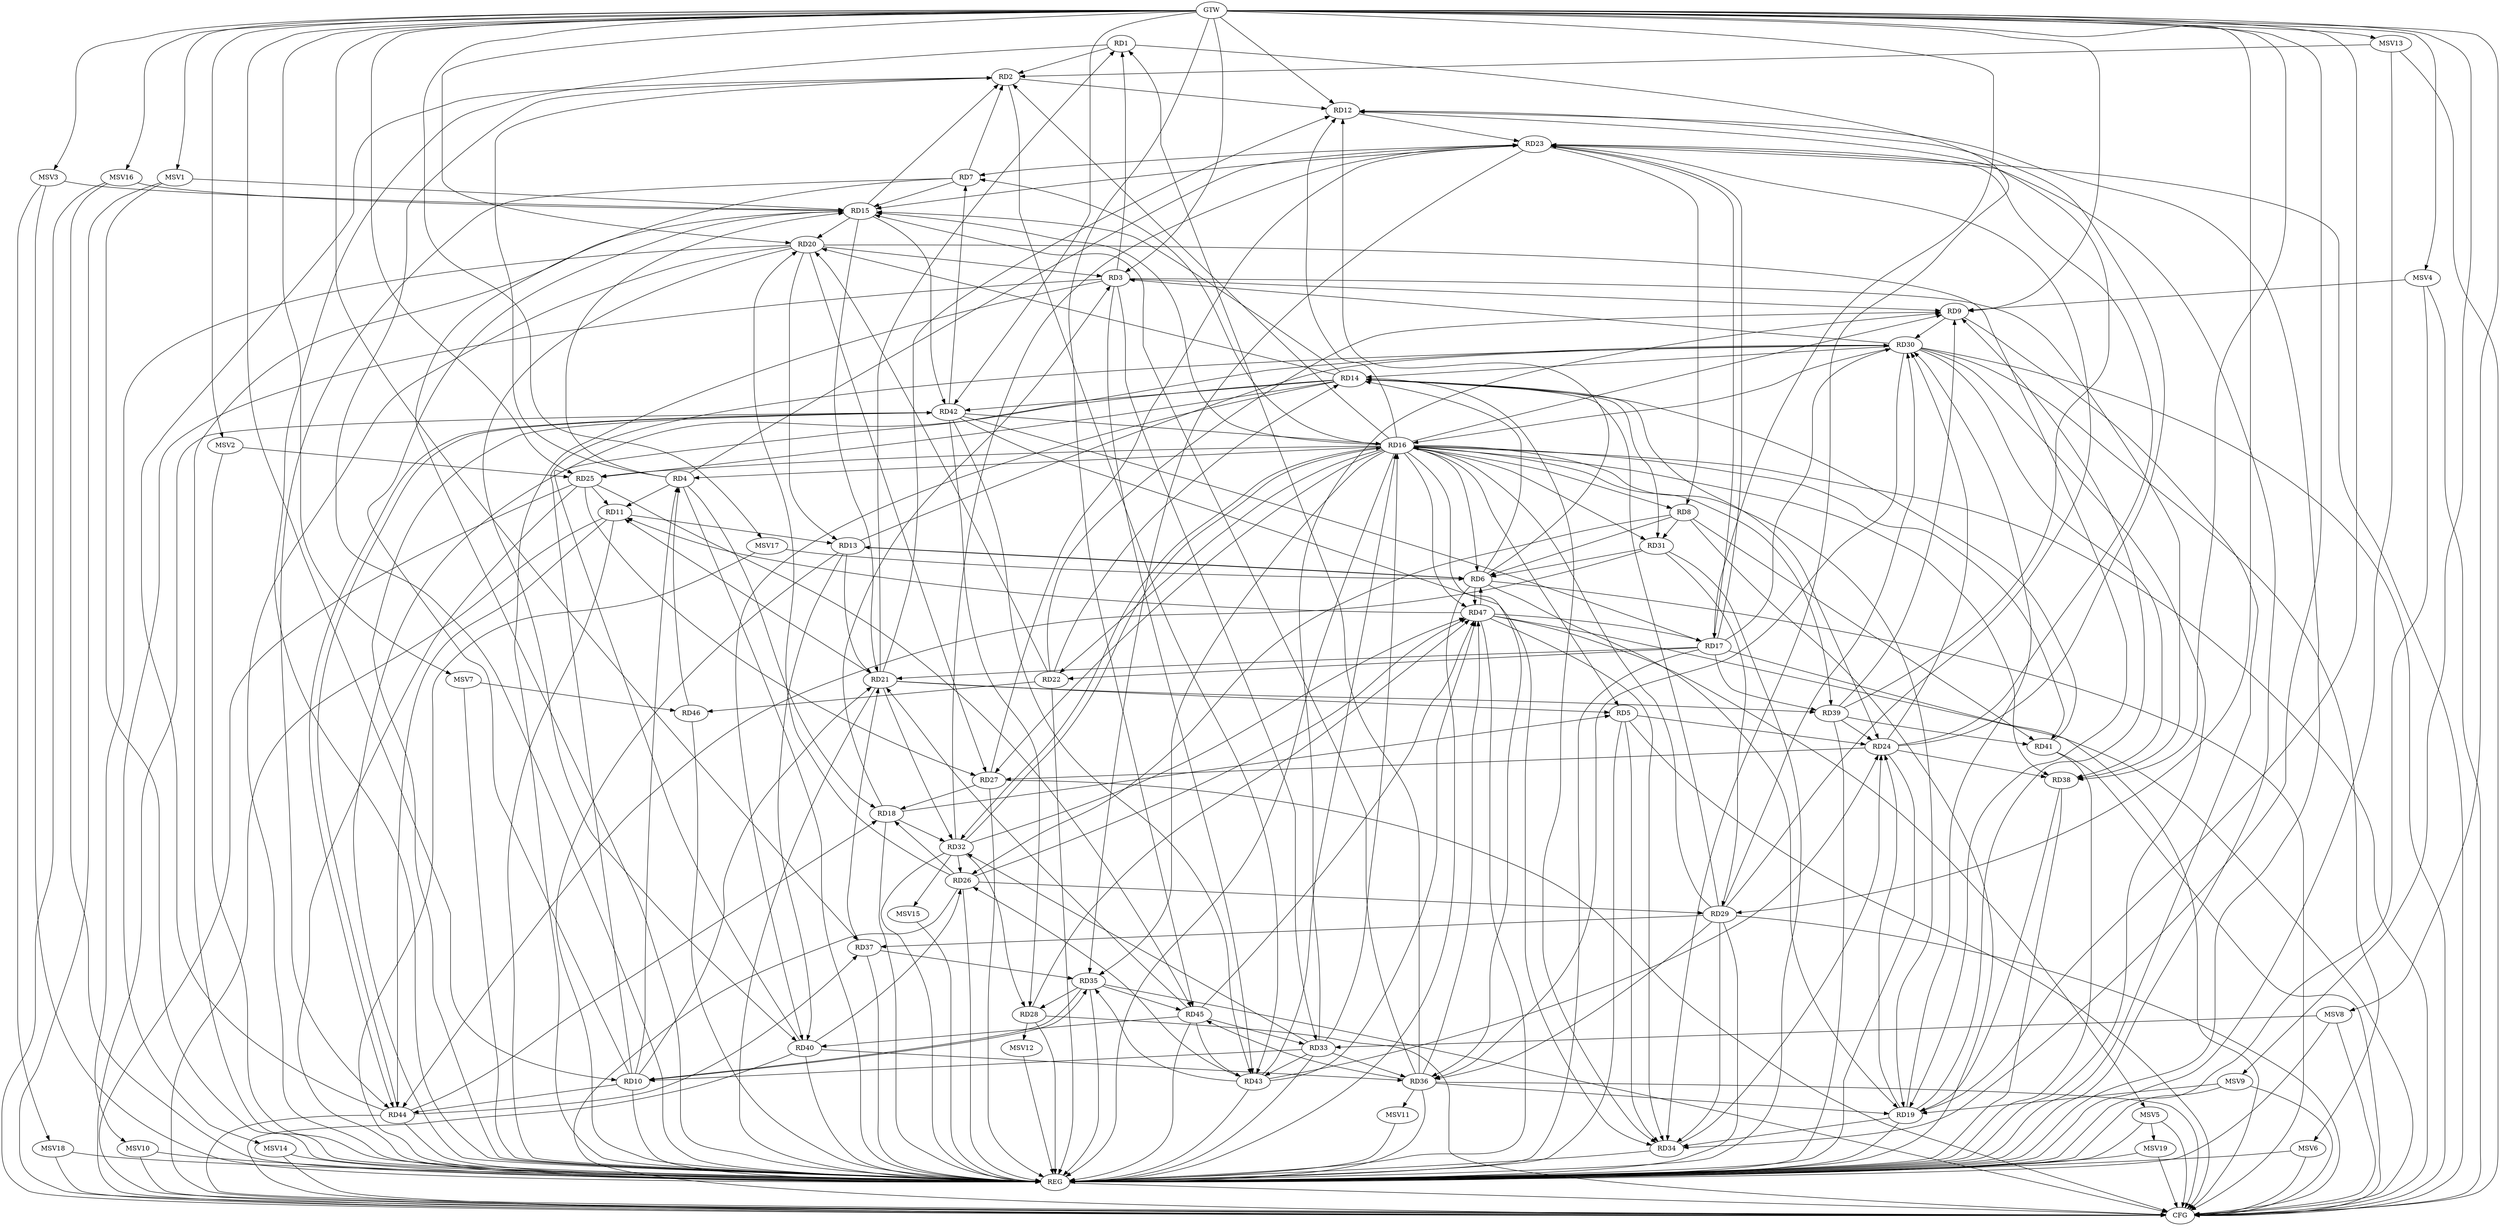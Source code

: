 strict digraph G {
  RD1 [ label="RD1" ];
  RD2 [ label="RD2" ];
  RD3 [ label="RD3" ];
  RD4 [ label="RD4" ];
  RD5 [ label="RD5" ];
  RD6 [ label="RD6" ];
  RD7 [ label="RD7" ];
  RD8 [ label="RD8" ];
  RD9 [ label="RD9" ];
  RD10 [ label="RD10" ];
  RD11 [ label="RD11" ];
  RD12 [ label="RD12" ];
  RD13 [ label="RD13" ];
  RD14 [ label="RD14" ];
  RD15 [ label="RD15" ];
  RD16 [ label="RD16" ];
  RD17 [ label="RD17" ];
  RD18 [ label="RD18" ];
  RD19 [ label="RD19" ];
  RD20 [ label="RD20" ];
  RD21 [ label="RD21" ];
  RD22 [ label="RD22" ];
  RD23 [ label="RD23" ];
  RD24 [ label="RD24" ];
  RD25 [ label="RD25" ];
  RD26 [ label="RD26" ];
  RD27 [ label="RD27" ];
  RD28 [ label="RD28" ];
  RD29 [ label="RD29" ];
  RD30 [ label="RD30" ];
  RD31 [ label="RD31" ];
  RD32 [ label="RD32" ];
  RD33 [ label="RD33" ];
  RD34 [ label="RD34" ];
  RD35 [ label="RD35" ];
  RD36 [ label="RD36" ];
  RD37 [ label="RD37" ];
  RD38 [ label="RD38" ];
  RD39 [ label="RD39" ];
  RD40 [ label="RD40" ];
  RD41 [ label="RD41" ];
  RD42 [ label="RD42" ];
  RD43 [ label="RD43" ];
  RD44 [ label="RD44" ];
  RD45 [ label="RD45" ];
  RD46 [ label="RD46" ];
  RD47 [ label="RD47" ];
  GTW [ label="GTW" ];
  REG [ label="REG" ];
  CFG [ label="CFG" ];
  MSV1 [ label="MSV1" ];
  MSV2 [ label="MSV2" ];
  MSV3 [ label="MSV3" ];
  MSV4 [ label="MSV4" ];
  MSV5 [ label="MSV5" ];
  MSV6 [ label="MSV6" ];
  MSV7 [ label="MSV7" ];
  MSV8 [ label="MSV8" ];
  MSV9 [ label="MSV9" ];
  MSV10 [ label="MSV10" ];
  MSV11 [ label="MSV11" ];
  MSV12 [ label="MSV12" ];
  MSV13 [ label="MSV13" ];
  MSV14 [ label="MSV14" ];
  MSV15 [ label="MSV15" ];
  MSV16 [ label="MSV16" ];
  MSV17 [ label="MSV17" ];
  MSV18 [ label="MSV18" ];
  MSV19 [ label="MSV19" ];
  RD1 -> RD2;
  RD3 -> RD1;
  RD21 -> RD1;
  RD1 -> RD34;
  RD36 -> RD1;
  RD4 -> RD2;
  RD7 -> RD2;
  RD2 -> RD12;
  RD15 -> RD2;
  RD16 -> RD2;
  RD2 -> RD43;
  RD44 -> RD2;
  RD3 -> RD9;
  RD18 -> RD3;
  RD20 -> RD3;
  RD30 -> RD3;
  RD3 -> RD33;
  RD3 -> RD38;
  RD3 -> RD43;
  RD10 -> RD4;
  RD4 -> RD11;
  RD4 -> RD15;
  RD16 -> RD4;
  RD4 -> RD18;
  RD4 -> RD23;
  RD46 -> RD4;
  RD16 -> RD5;
  RD18 -> RD5;
  RD21 -> RD5;
  RD5 -> RD24;
  RD5 -> RD34;
  RD8 -> RD6;
  RD6 -> RD12;
  RD6 -> RD13;
  RD13 -> RD6;
  RD6 -> RD14;
  RD16 -> RD6;
  RD6 -> RD19;
  RD31 -> RD6;
  RD6 -> RD47;
  RD47 -> RD6;
  RD7 -> RD15;
  RD16 -> RD7;
  RD23 -> RD7;
  RD42 -> RD7;
  RD7 -> RD44;
  RD23 -> RD8;
  RD8 -> RD26;
  RD8 -> RD31;
  RD8 -> RD41;
  RD19 -> RD9;
  RD22 -> RD9;
  RD9 -> RD30;
  RD33 -> RD9;
  RD39 -> RD9;
  RD10 -> RD15;
  RD10 -> RD21;
  RD10 -> RD30;
  RD33 -> RD10;
  RD10 -> RD35;
  RD35 -> RD10;
  RD10 -> RD44;
  RD11 -> RD13;
  RD21 -> RD11;
  RD25 -> RD11;
  RD11 -> RD44;
  RD47 -> RD11;
  RD16 -> RD12;
  RD21 -> RD12;
  RD12 -> RD23;
  RD24 -> RD12;
  RD39 -> RD12;
  RD20 -> RD13;
  RD13 -> RD21;
  RD13 -> RD30;
  RD13 -> RD40;
  RD14 -> RD15;
  RD14 -> RD20;
  RD22 -> RD14;
  RD14 -> RD24;
  RD14 -> RD25;
  RD29 -> RD14;
  RD30 -> RD14;
  RD14 -> RD31;
  RD14 -> RD34;
  RD14 -> RD40;
  RD41 -> RD14;
  RD14 -> RD42;
  RD15 -> RD20;
  RD15 -> RD21;
  RD23 -> RD15;
  RD36 -> RD15;
  RD15 -> RD42;
  RD16 -> RD19;
  RD29 -> RD16;
  RD30 -> RD16;
  RD32 -> RD16;
  RD33 -> RD16;
  RD16 -> RD36;
  RD16 -> RD38;
  RD42 -> RD16;
  RD43 -> RD16;
  RD16 -> RD47;
  RD17 -> RD21;
  RD17 -> RD22;
  RD17 -> RD23;
  RD23 -> RD17;
  RD17 -> RD30;
  RD17 -> RD39;
  RD42 -> RD17;
  RD47 -> RD17;
  RD26 -> RD18;
  RD27 -> RD18;
  RD18 -> RD32;
  RD44 -> RD18;
  RD20 -> RD19;
  RD19 -> RD24;
  RD19 -> RD30;
  RD19 -> RD34;
  RD36 -> RD19;
  RD38 -> RD19;
  RD22 -> RD20;
  RD26 -> RD20;
  RD20 -> RD27;
  RD20 -> RD40;
  RD21 -> RD32;
  RD37 -> RD21;
  RD21 -> RD39;
  RD45 -> RD21;
  RD22 -> RD46;
  RD24 -> RD23;
  RD27 -> RD23;
  RD29 -> RD23;
  RD32 -> RD23;
  RD23 -> RD35;
  RD24 -> RD27;
  RD24 -> RD30;
  RD34 -> RD24;
  RD24 -> RD38;
  RD39 -> RD24;
  RD43 -> RD24;
  RD25 -> RD27;
  RD25 -> RD45;
  RD26 -> RD29;
  RD32 -> RD26;
  RD40 -> RD26;
  RD43 -> RD26;
  RD26 -> RD47;
  RD32 -> RD28;
  RD35 -> RD28;
  RD42 -> RD28;
  RD28 -> RD47;
  RD29 -> RD30;
  RD31 -> RD29;
  RD29 -> RD34;
  RD29 -> RD36;
  RD29 -> RD37;
  RD30 -> RD36;
  RD30 -> RD38;
  RD40 -> RD30;
  RD31 -> RD44;
  RD33 -> RD32;
  RD32 -> RD47;
  RD33 -> RD36;
  RD33 -> RD43;
  RD45 -> RD33;
  RD42 -> RD34;
  RD47 -> RD34;
  RD37 -> RD35;
  RD43 -> RD35;
  RD35 -> RD45;
  RD40 -> RD36;
  RD36 -> RD45;
  RD36 -> RD47;
  RD44 -> RD37;
  RD39 -> RD41;
  RD45 -> RD40;
  RD42 -> RD43;
  RD42 -> RD44;
  RD44 -> RD42;
  RD45 -> RD43;
  RD43 -> RD47;
  RD45 -> RD47;
  GTW -> RD25;
  GTW -> RD10;
  GTW -> RD29;
  GTW -> RD3;
  GTW -> RD19;
  GTW -> RD9;
  GTW -> RD17;
  GTW -> RD20;
  GTW -> RD38;
  GTW -> RD12;
  GTW -> RD37;
  GTW -> RD42;
  GTW -> RD45;
  GTW -> RD34;
  RD1 -> REG;
  RD2 -> REG;
  RD3 -> REG;
  RD4 -> REG;
  RD5 -> REG;
  RD6 -> REG;
  RD7 -> REG;
  RD8 -> REG;
  RD9 -> REG;
  RD10 -> REG;
  RD11 -> REG;
  RD12 -> REG;
  RD13 -> REG;
  RD14 -> REG;
  RD15 -> REG;
  RD16 -> REG;
  RD17 -> REG;
  RD18 -> REG;
  RD19 -> REG;
  RD20 -> REG;
  RD21 -> REG;
  RD22 -> REG;
  RD23 -> REG;
  RD24 -> REG;
  RD25 -> REG;
  RD26 -> REG;
  RD27 -> REG;
  RD28 -> REG;
  RD29 -> REG;
  RD30 -> REG;
  RD31 -> REG;
  RD32 -> REG;
  RD33 -> REG;
  RD34 -> REG;
  RD35 -> REG;
  RD36 -> REG;
  RD37 -> REG;
  RD38 -> REG;
  RD39 -> REG;
  RD40 -> REG;
  RD41 -> REG;
  RD42 -> REG;
  RD43 -> REG;
  RD44 -> REG;
  RD45 -> REG;
  RD46 -> REG;
  RD47 -> REG;
  RD6 -> CFG;
  RD29 -> CFG;
  RD42 -> CFG;
  RD17 -> CFG;
  RD41 -> CFG;
  RD36 -> CFG;
  RD5 -> CFG;
  RD26 -> CFG;
  RD11 -> CFG;
  RD27 -> CFG;
  RD28 -> CFG;
  RD23 -> CFG;
  RD35 -> CFG;
  RD30 -> CFG;
  RD47 -> CFG;
  RD25 -> CFG;
  RD44 -> CFG;
  RD40 -> CFG;
  REG -> CFG;
  RD16 -> CFG;
  RD16 -> RD15;
  RD16 -> RD25;
  RD16 -> RD39;
  RD16 -> RD35;
  RD16 -> RD8;
  RD16 -> RD22;
  RD16 -> RD9;
  RD16 -> RD41;
  RD16 -> RD32;
  RD16 -> RD27;
  RD16 -> RD31;
  MSV1 -> RD15;
  GTW -> MSV1;
  MSV1 -> REG;
  MSV1 -> CFG;
  MSV2 -> RD25;
  GTW -> MSV2;
  MSV2 -> REG;
  MSV3 -> RD15;
  GTW -> MSV3;
  MSV3 -> REG;
  MSV4 -> RD9;
  GTW -> MSV4;
  MSV4 -> REG;
  MSV4 -> CFG;
  RD47 -> MSV5;
  MSV5 -> REG;
  MSV5 -> CFG;
  RD30 -> MSV6;
  MSV6 -> REG;
  MSV6 -> CFG;
  MSV7 -> RD46;
  GTW -> MSV7;
  MSV7 -> REG;
  MSV8 -> RD33;
  GTW -> MSV8;
  MSV8 -> REG;
  MSV8 -> CFG;
  MSV9 -> RD19;
  GTW -> MSV9;
  MSV9 -> REG;
  MSV9 -> CFG;
  RD20 -> MSV10;
  MSV10 -> REG;
  MSV10 -> CFG;
  RD36 -> MSV11;
  MSV11 -> REG;
  RD28 -> MSV12;
  MSV12 -> REG;
  MSV13 -> RD2;
  GTW -> MSV13;
  MSV13 -> REG;
  MSV13 -> CFG;
  RD3 -> MSV14;
  MSV14 -> REG;
  MSV14 -> CFG;
  RD32 -> MSV15;
  MSV15 -> REG;
  MSV16 -> RD15;
  GTW -> MSV16;
  MSV16 -> REG;
  MSV16 -> CFG;
  MSV17 -> RD6;
  GTW -> MSV17;
  MSV17 -> REG;
  MSV3 -> MSV18;
  MSV18 -> REG;
  MSV18 -> CFG;
  MSV5 -> MSV19;
  MSV19 -> REG;
  MSV19 -> CFG;
}
